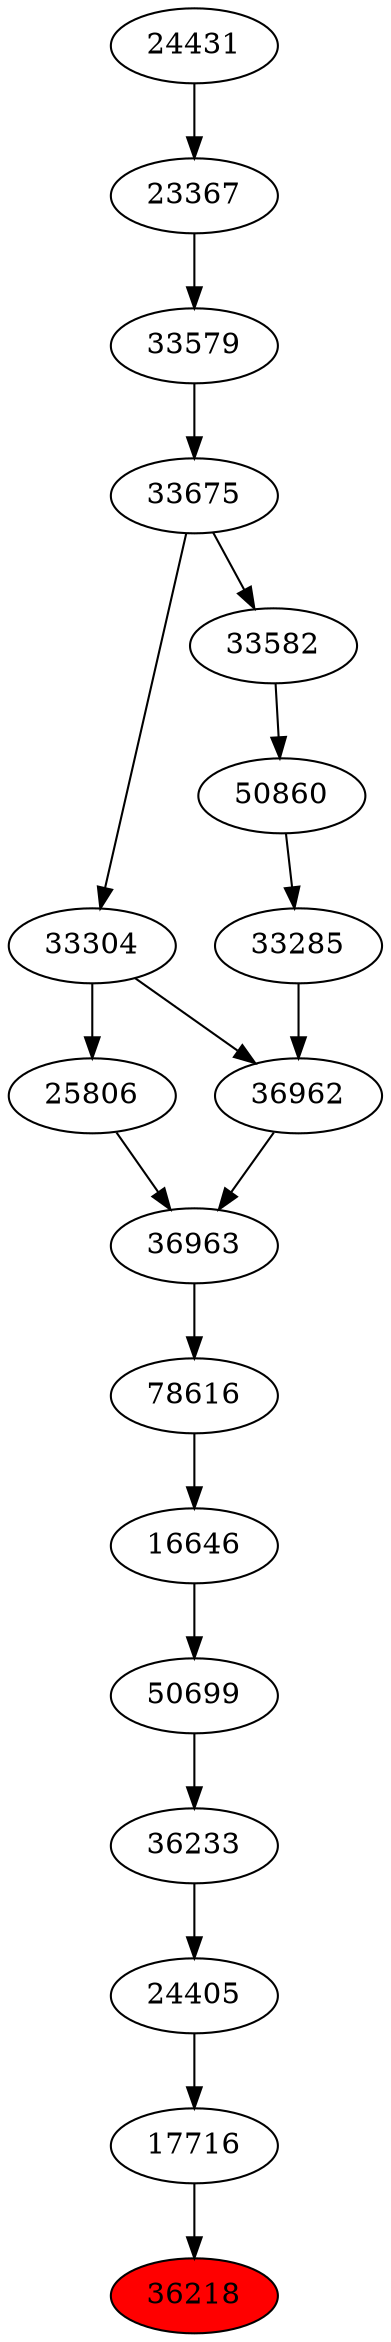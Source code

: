 strict digraph{ 
36218 [label="36218" fillcolor=red style=filled]
17716 -> 36218
17716 [label="17716"]
24405 -> 17716
24405 [label="24405"]
36233 -> 24405
36233 [label="36233"]
50699 -> 36233
50699 [label="50699"]
16646 -> 50699
16646 [label="16646"]
78616 -> 16646
78616 [label="78616"]
36963 -> 78616
36963 [label="36963"]
36962 -> 36963
25806 -> 36963
36962 [label="36962"]
33285 -> 36962
33304 -> 36962
25806 [label="25806"]
33304 -> 25806
33285 [label="33285"]
50860 -> 33285
33304 [label="33304"]
33675 -> 33304
50860 [label="50860"]
33582 -> 50860
33675 [label="33675"]
33579 -> 33675
33582 [label="33582"]
33675 -> 33582
33579 [label="33579"]
23367 -> 33579
23367 [label="23367"]
24431 -> 23367
24431 [label="24431"]
}